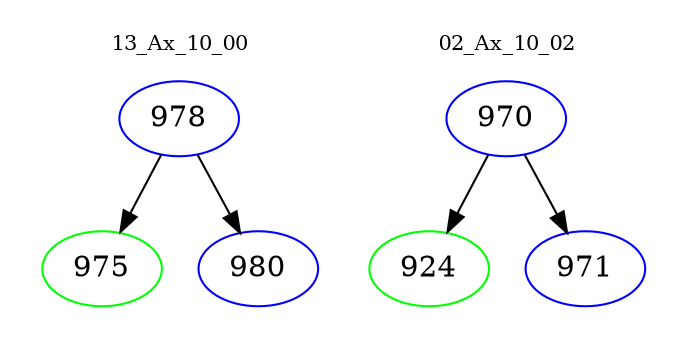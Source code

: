 digraph{
subgraph cluster_0 {
color = white
label = "13_Ax_10_00";
fontsize=10;
T0_978 [label="978", color="blue"]
T0_978 -> T0_975 [color="black"]
T0_975 [label="975", color="green"]
T0_978 -> T0_980 [color="black"]
T0_980 [label="980", color="blue"]
}
subgraph cluster_1 {
color = white
label = "02_Ax_10_02";
fontsize=10;
T1_970 [label="970", color="blue"]
T1_970 -> T1_924 [color="black"]
T1_924 [label="924", color="green"]
T1_970 -> T1_971 [color="black"]
T1_971 [label="971", color="blue"]
}
}
